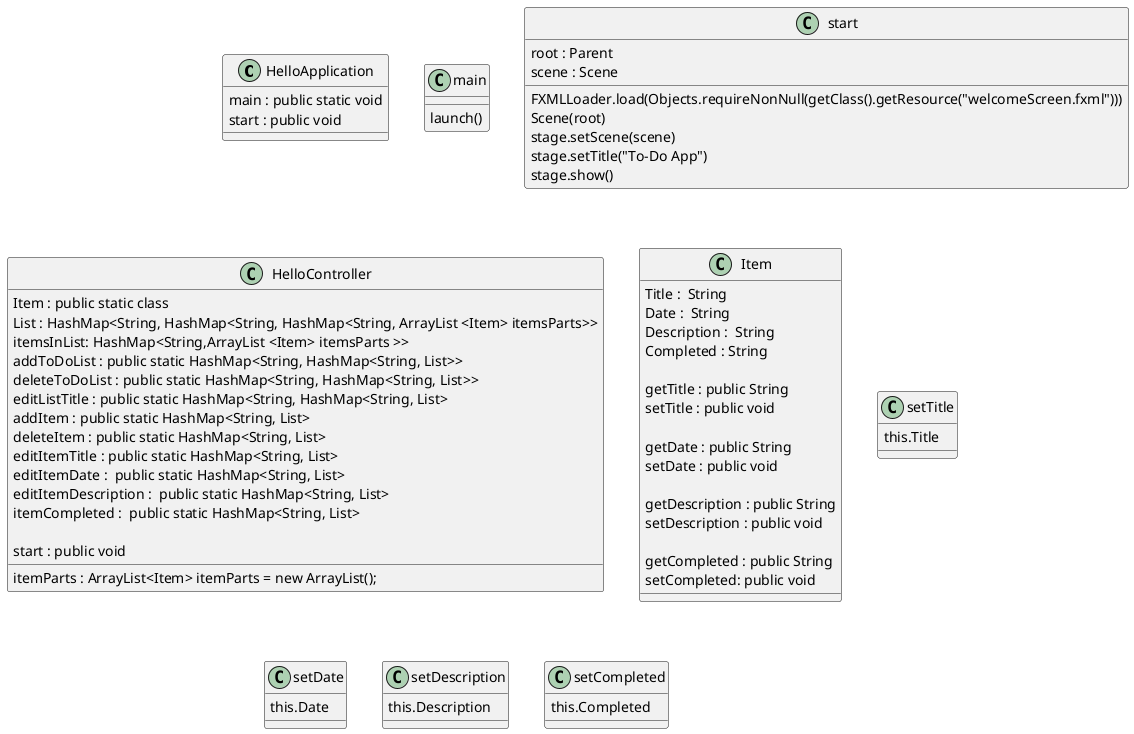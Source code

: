 @startuml
'https://plantuml.com/sequence-diagram

class HelloApplication {
    main : public static void
    start : public void
}

class main {
    launch()
}

class start {
    root : Parent
    FXMLLoader.load(Objects.requireNonNull(getClass().getResource("welcomeScreen.fxml")))
    scene : Scene
    Scene(root)
    stage.setScene(scene)
    stage.setTitle("To-Do App")
    stage.show()
}

class HelloController {
    Item : public static class
}

class Item {
    Title :  String
    Date :  String
    Description :  String
    Completed : String

    getTitle : public String
    setTitle : public void

    getDate : public String
    setDate : public void

    getDescription : public String
    setDescription : public void

    getCompleted : public String
    setCompleted: public void
}

class setTitle {
    this.Title
}

class setDate {
    this.Date
}

class setDescription {
    this.Description
}

class setCompleted {
    this.Completed
}

class HelloController {
    List : HashMap<String, HashMap<String, HashMap<String, ArrayList <Item> itemsParts>>
    itemsInList: HashMap<String,ArrayList <Item> itemsParts >>
    itemParts : ArrayList<Item> itemParts = new ArrayList();
    addToDoList : public static HashMap<String, HashMap<String, List>>
    deleteToDoList : public static HashMap<String, HashMap<String, List>>
    editListTitle : public static HashMap<String, HashMap<String, List>
    addItem : public static HashMap<String, List>
    deleteItem : public static HashMap<String, List>
    editItemTitle : public static HashMap<String, List>
    editItemDate :  public static HashMap<String, List>
    editItemDescription :  public static HashMap<String, List>
    itemCompleted :  public static HashMap<String, List>

    start : public void
}

@enduml